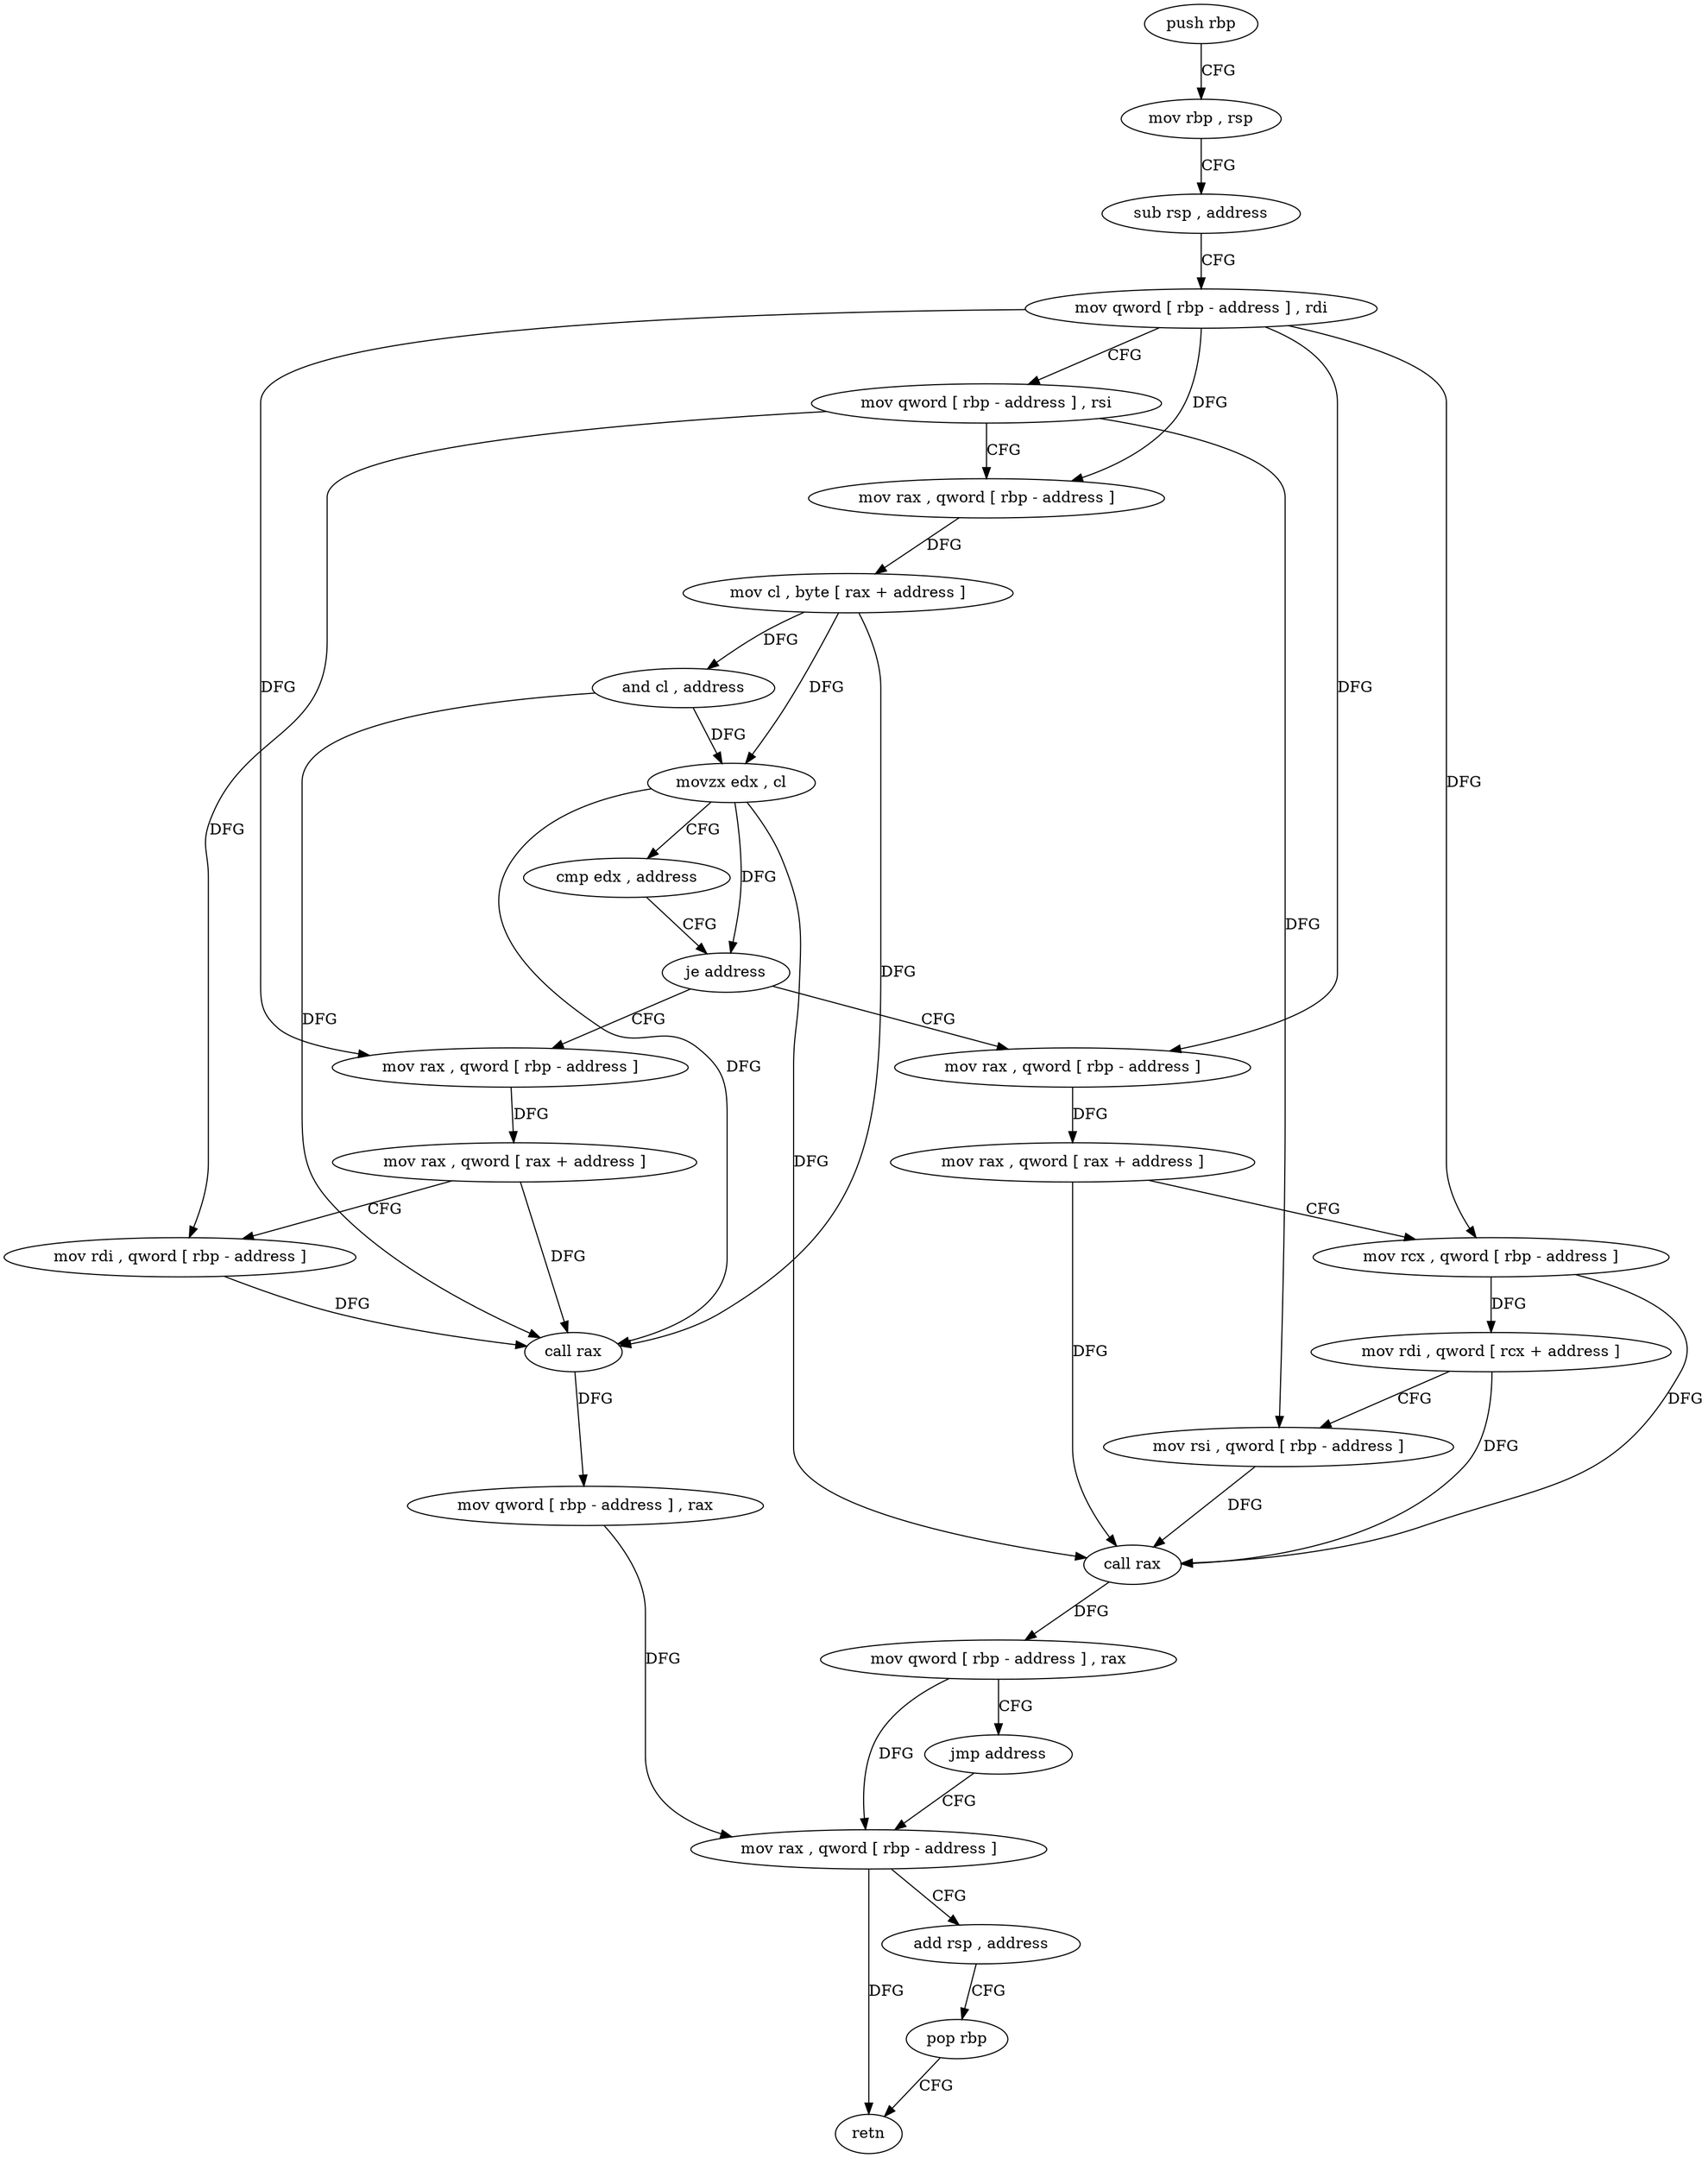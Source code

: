 digraph "func" {
"4308496" [label = "push rbp" ]
"4308497" [label = "mov rbp , rsp" ]
"4308500" [label = "sub rsp , address" ]
"4308504" [label = "mov qword [ rbp - address ] , rdi" ]
"4308508" [label = "mov qword [ rbp - address ] , rsi" ]
"4308512" [label = "mov rax , qword [ rbp - address ]" ]
"4308516" [label = "mov cl , byte [ rax + address ]" ]
"4308519" [label = "and cl , address" ]
"4308522" [label = "movzx edx , cl" ]
"4308525" [label = "cmp edx , address" ]
"4308528" [label = "je address" ]
"4308565" [label = "mov rax , qword [ rbp - address ]" ]
"4308534" [label = "mov rax , qword [ rbp - address ]" ]
"4308569" [label = "mov rax , qword [ rax + address ]" ]
"4308573" [label = "mov rdi , qword [ rbp - address ]" ]
"4308577" [label = "call rax" ]
"4308579" [label = "mov qword [ rbp - address ] , rax" ]
"4308583" [label = "mov rax , qword [ rbp - address ]" ]
"4308538" [label = "mov rax , qword [ rax + address ]" ]
"4308542" [label = "mov rcx , qword [ rbp - address ]" ]
"4308546" [label = "mov rdi , qword [ rcx + address ]" ]
"4308550" [label = "mov rsi , qword [ rbp - address ]" ]
"4308554" [label = "call rax" ]
"4308556" [label = "mov qword [ rbp - address ] , rax" ]
"4308560" [label = "jmp address" ]
"4308587" [label = "add rsp , address" ]
"4308591" [label = "pop rbp" ]
"4308592" [label = "retn" ]
"4308496" -> "4308497" [ label = "CFG" ]
"4308497" -> "4308500" [ label = "CFG" ]
"4308500" -> "4308504" [ label = "CFG" ]
"4308504" -> "4308508" [ label = "CFG" ]
"4308504" -> "4308512" [ label = "DFG" ]
"4308504" -> "4308565" [ label = "DFG" ]
"4308504" -> "4308534" [ label = "DFG" ]
"4308504" -> "4308542" [ label = "DFG" ]
"4308508" -> "4308512" [ label = "CFG" ]
"4308508" -> "4308573" [ label = "DFG" ]
"4308508" -> "4308550" [ label = "DFG" ]
"4308512" -> "4308516" [ label = "DFG" ]
"4308516" -> "4308519" [ label = "DFG" ]
"4308516" -> "4308522" [ label = "DFG" ]
"4308516" -> "4308577" [ label = "DFG" ]
"4308519" -> "4308522" [ label = "DFG" ]
"4308519" -> "4308577" [ label = "DFG" ]
"4308522" -> "4308525" [ label = "CFG" ]
"4308522" -> "4308528" [ label = "DFG" ]
"4308522" -> "4308577" [ label = "DFG" ]
"4308522" -> "4308554" [ label = "DFG" ]
"4308525" -> "4308528" [ label = "CFG" ]
"4308528" -> "4308565" [ label = "CFG" ]
"4308528" -> "4308534" [ label = "CFG" ]
"4308565" -> "4308569" [ label = "DFG" ]
"4308534" -> "4308538" [ label = "DFG" ]
"4308569" -> "4308573" [ label = "CFG" ]
"4308569" -> "4308577" [ label = "DFG" ]
"4308573" -> "4308577" [ label = "DFG" ]
"4308577" -> "4308579" [ label = "DFG" ]
"4308579" -> "4308583" [ label = "DFG" ]
"4308583" -> "4308587" [ label = "CFG" ]
"4308583" -> "4308592" [ label = "DFG" ]
"4308538" -> "4308542" [ label = "CFG" ]
"4308538" -> "4308554" [ label = "DFG" ]
"4308542" -> "4308546" [ label = "DFG" ]
"4308542" -> "4308554" [ label = "DFG" ]
"4308546" -> "4308550" [ label = "CFG" ]
"4308546" -> "4308554" [ label = "DFG" ]
"4308550" -> "4308554" [ label = "DFG" ]
"4308554" -> "4308556" [ label = "DFG" ]
"4308556" -> "4308560" [ label = "CFG" ]
"4308556" -> "4308583" [ label = "DFG" ]
"4308560" -> "4308583" [ label = "CFG" ]
"4308587" -> "4308591" [ label = "CFG" ]
"4308591" -> "4308592" [ label = "CFG" ]
}
